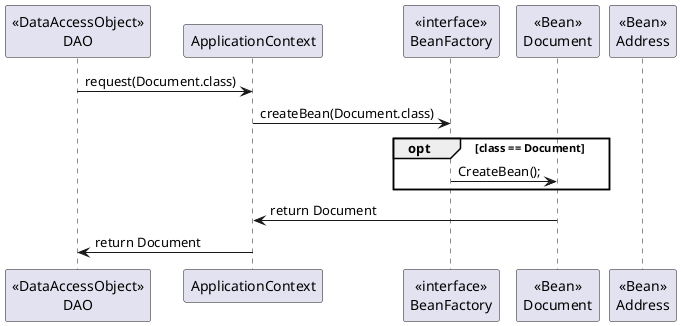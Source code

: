 @startuml
participant "<<DataAccessObject>>\nDAO" as DAO

participant "ApplicationContext" as AC

participant "<<interface>>\nBeanFactory" as BeanFactory

participant "<<Bean>>\nDocument" as Document

participant "<<Bean>>\nAddress" as Address

DAO -> AC : request(Document.class)
AC -> BeanFactory : createBean(Document.class)
opt class == Document
BeanFactory -> Document : CreateBean();
end
Document -> AC : return Document
AC -> DAO : return Document
@enduml